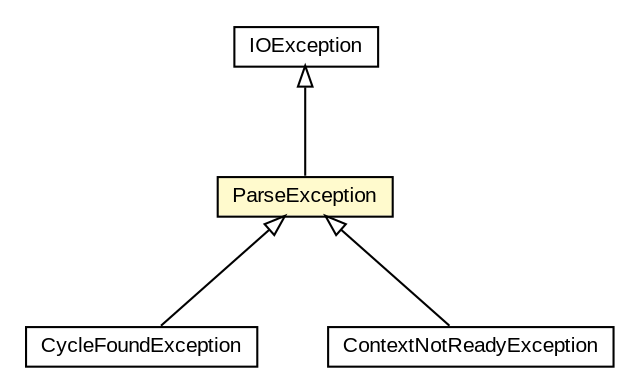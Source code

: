 #!/usr/local/bin/dot
#
# Class diagram 
# Generated by UMLGraph version R5_6-24-gf6e263 (http://www.umlgraph.org/)
#

digraph G {
	edge [fontname="arial",fontsize=10,labelfontname="arial",labelfontsize=10];
	node [fontname="arial",fontsize=10,shape=plaintext];
	nodesep=0.25;
	ranksep=0.5;
	// net.trajano.jetng.ParseException
	c436 [label=<<table title="net.trajano.jetng.ParseException" border="0" cellborder="1" cellspacing="0" cellpadding="2" port="p" bgcolor="lemonChiffon" href="./ParseException.html">
		<tr><td><table border="0" cellspacing="0" cellpadding="1">
<tr><td align="center" balign="center"> ParseException </td></tr>
		</table></td></tr>
		</table>>, URL="./ParseException.html", fontname="arial", fontcolor="black", fontsize=10.0];
	// net.trajano.jetng.CycleFoundException
	c441 [label=<<table title="net.trajano.jetng.CycleFoundException" border="0" cellborder="1" cellspacing="0" cellpadding="2" port="p" href="./CycleFoundException.html">
		<tr><td><table border="0" cellspacing="0" cellpadding="1">
<tr><td align="center" balign="center"> CycleFoundException </td></tr>
		</table></td></tr>
		</table>>, URL="./CycleFoundException.html", fontname="arial", fontcolor="black", fontsize=10.0];
	// net.trajano.jetng.ContextNotReadyException
	c442 [label=<<table title="net.trajano.jetng.ContextNotReadyException" border="0" cellborder="1" cellspacing="0" cellpadding="2" port="p" href="./ContextNotReadyException.html">
		<tr><td><table border="0" cellspacing="0" cellpadding="1">
<tr><td align="center" balign="center"> ContextNotReadyException </td></tr>
		</table></td></tr>
		</table>>, URL="./ContextNotReadyException.html", fontname="arial", fontcolor="black", fontsize=10.0];
	//net.trajano.jetng.ParseException extends java.io.IOException
	c454:p -> c436:p [dir=back,arrowtail=empty];
	//net.trajano.jetng.CycleFoundException extends net.trajano.jetng.ParseException
	c436:p -> c441:p [dir=back,arrowtail=empty];
	//net.trajano.jetng.ContextNotReadyException extends net.trajano.jetng.ParseException
	c436:p -> c442:p [dir=back,arrowtail=empty];
	// java.io.IOException
	c454 [label=<<table title="java.io.IOException" border="0" cellborder="1" cellspacing="0" cellpadding="2" port="p" href="http://java.sun.com/j2se/1.4.2/docs/api/java/io/IOException.html">
		<tr><td><table border="0" cellspacing="0" cellpadding="1">
<tr><td align="center" balign="center"> IOException </td></tr>
		</table></td></tr>
		</table>>, URL="http://java.sun.com/j2se/1.4.2/docs/api/java/io/IOException.html", fontname="arial", fontcolor="black", fontsize=10.0];
}

